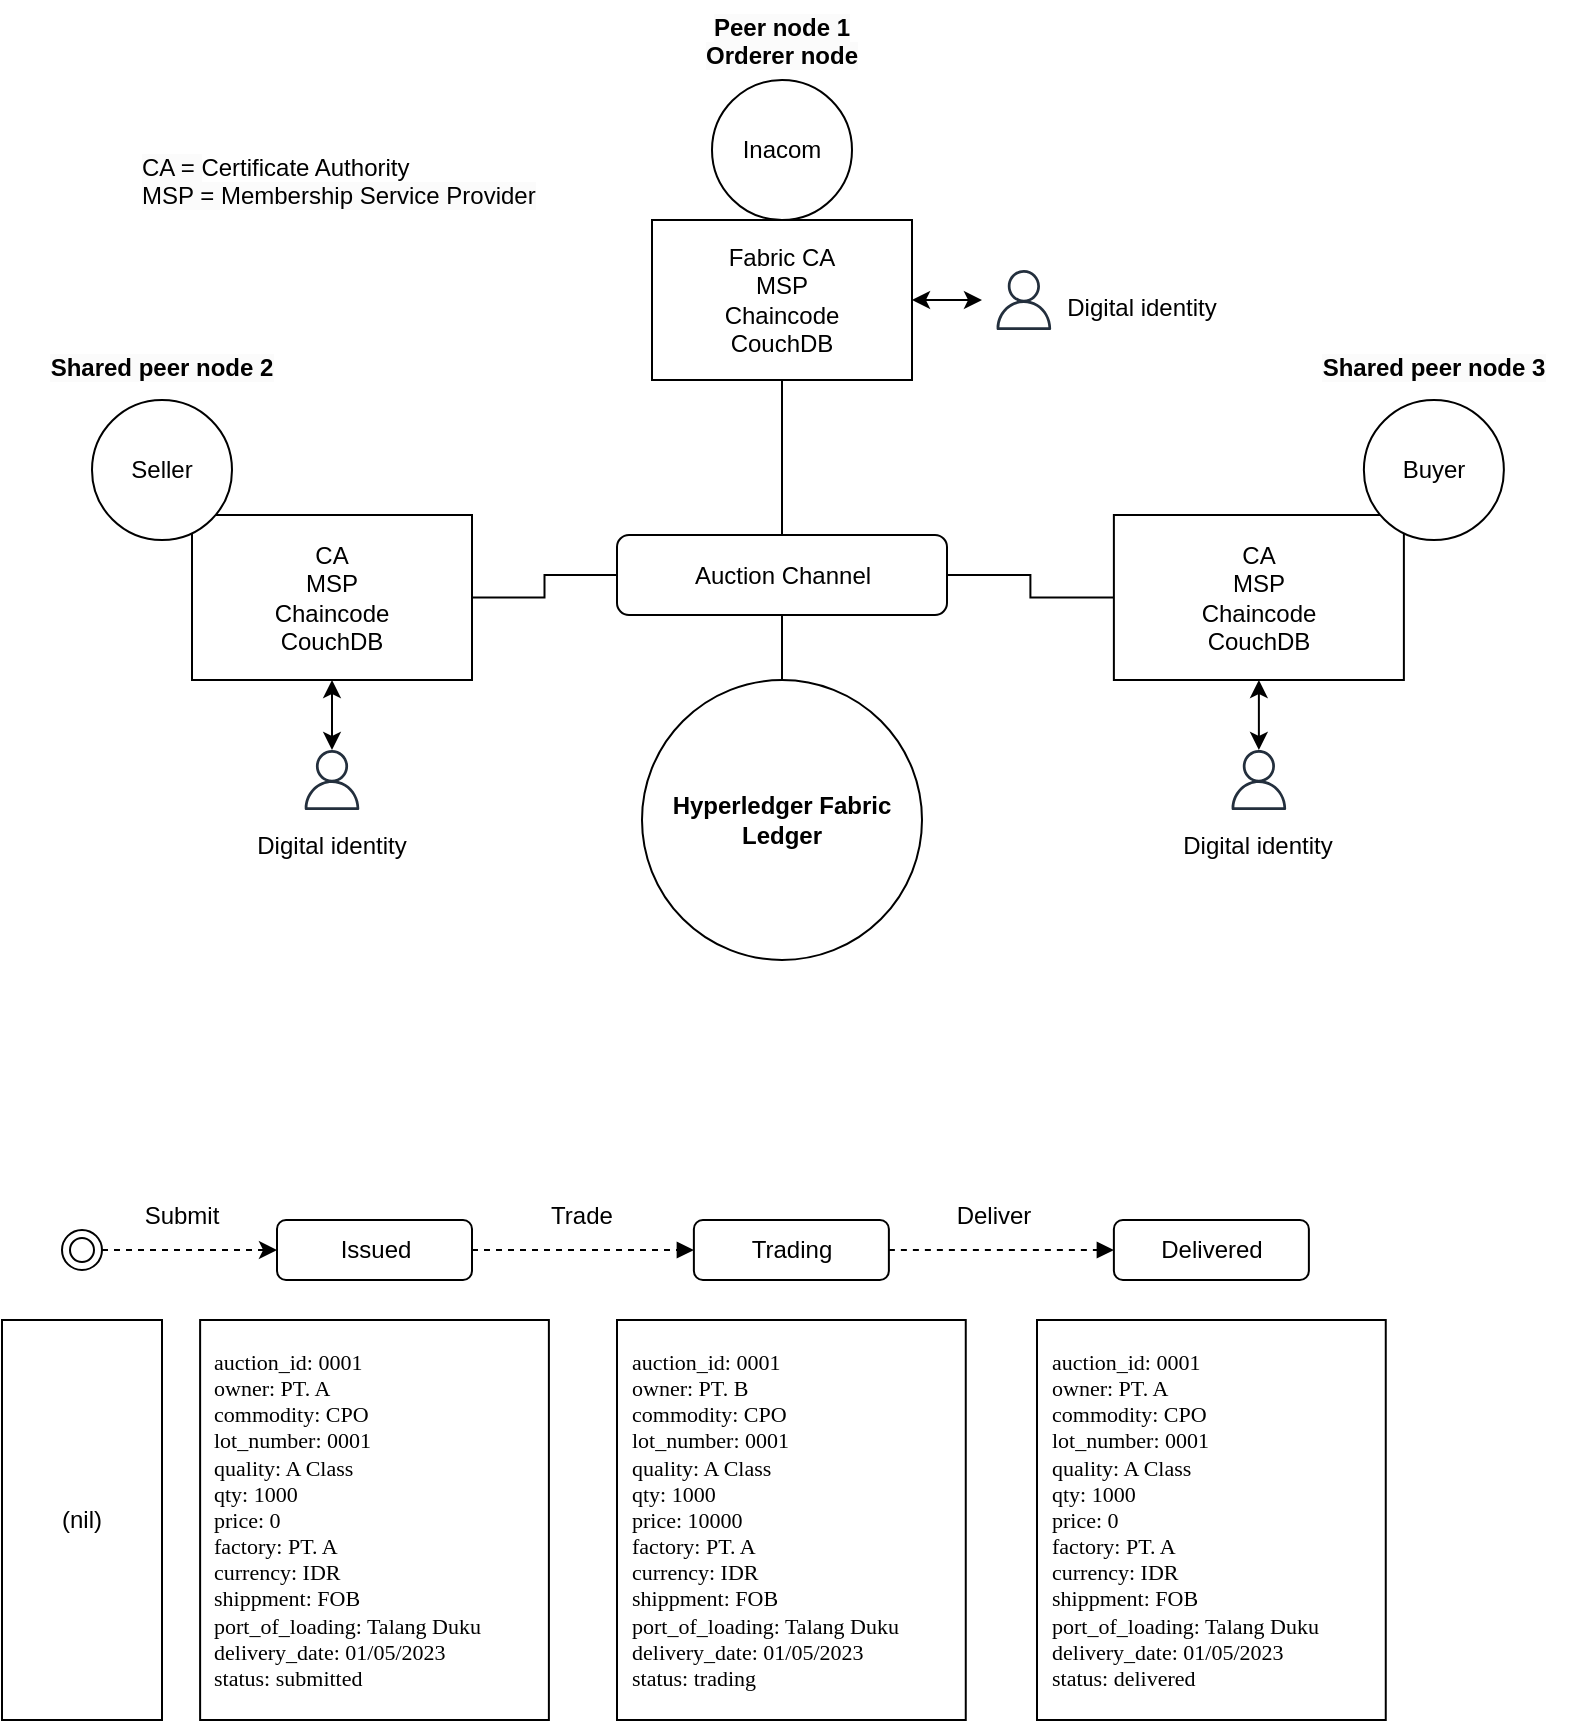 <mxfile version="21.5.0" type="github">
  <diagram name="Page-1" id="Z3g4uYWvn1TSTXRmDf2X">
    <mxGraphModel dx="1050" dy="623" grid="1" gridSize="10" guides="1" tooltips="1" connect="1" arrows="1" fold="1" page="1" pageScale="1" pageWidth="850" pageHeight="1100" math="0" shadow="0">
      <root>
        <mxCell id="0" />
        <mxCell id="1" parent="0" />
        <mxCell id="Afo-B2X1lhz9PmUoqlAG-33" style="edgeStyle=orthogonalEdgeStyle;rounded=0;orthogonalLoop=1;jettySize=auto;html=1;exitX=0;exitY=0.5;exitDx=0;exitDy=0;entryX=1;entryY=0.5;entryDx=0;entryDy=0;endArrow=none;endFill=0;" parent="1" source="Afo-B2X1lhz9PmUoqlAG-22" target="Afo-B2X1lhz9PmUoqlAG-12" edge="1">
          <mxGeometry relative="1" as="geometry" />
        </mxCell>
        <mxCell id="Afo-B2X1lhz9PmUoqlAG-22" value="CA&lt;br style=&quot;border-color: var(--border-color);&quot;&gt;MSP&lt;br&gt;Chaincode&lt;br&gt;CouchDB" style="rounded=0;whiteSpace=wrap;html=1;" parent="1" vertex="1">
          <mxGeometry x="555.94" y="277.5" width="145" height="82.5" as="geometry" />
        </mxCell>
        <mxCell id="Afo-B2X1lhz9PmUoqlAG-34" style="edgeStyle=orthogonalEdgeStyle;rounded=0;orthogonalLoop=1;jettySize=auto;html=1;exitX=1;exitY=0.5;exitDx=0;exitDy=0;entryX=0;entryY=0.5;entryDx=0;entryDy=0;endArrow=none;endFill=0;" parent="1" source="Afo-B2X1lhz9PmUoqlAG-21" target="Afo-B2X1lhz9PmUoqlAG-12" edge="1">
          <mxGeometry relative="1" as="geometry" />
        </mxCell>
        <mxCell id="Afo-B2X1lhz9PmUoqlAG-21" value="CA&lt;br&gt;MSP&lt;br&gt;Chaincode&lt;br&gt;CouchDB" style="rounded=0;whiteSpace=wrap;html=1;" parent="1" vertex="1">
          <mxGeometry x="95" y="277.5" width="140" height="82.5" as="geometry" />
        </mxCell>
        <mxCell id="Afo-B2X1lhz9PmUoqlAG-1" value="Hyperledger Fabric&lt;br&gt;Ledger" style="ellipse;whiteSpace=wrap;html=1;aspect=fixed;fontStyle=1" parent="1" vertex="1">
          <mxGeometry x="320" y="360" width="140" height="140" as="geometry" />
        </mxCell>
        <mxCell id="Afo-B2X1lhz9PmUoqlAG-24" style="edgeStyle=orthogonalEdgeStyle;rounded=0;orthogonalLoop=1;jettySize=auto;html=1;exitX=0.5;exitY=1;exitDx=0;exitDy=0;entryX=0.5;entryY=0;entryDx=0;entryDy=0;endArrow=none;endFill=0;" parent="1" source="Afo-B2X1lhz9PmUoqlAG-2" target="Afo-B2X1lhz9PmUoqlAG-12" edge="1">
          <mxGeometry relative="1" as="geometry" />
        </mxCell>
        <mxCell id="Afo-B2X1lhz9PmUoqlAG-2" value="Fabric CA&lt;br style=&quot;border-color: var(--border-color);&quot;&gt;MSP&lt;br&gt;Chaincode&lt;br&gt;CouchDB" style="rounded=0;whiteSpace=wrap;html=1;" parent="1" vertex="1">
          <mxGeometry x="325" y="130" width="130" height="80" as="geometry" />
        </mxCell>
        <mxCell id="Afo-B2X1lhz9PmUoqlAG-10" value="" style="shape=image;html=1;verticalAlign=top;verticalLabelPosition=bottom;labelBackgroundColor=#ffffff;imageAspect=0;aspect=fixed;image=https://cdn1.iconfinder.com/data/icons/cryptocurrency-blockchain-fintech-free/32/Cryptocurrency_blockchain_data-37-128.png" parent="1" vertex="1">
          <mxGeometry x="365" y="445" width="50" height="50" as="geometry" />
        </mxCell>
        <mxCell id="Afo-B2X1lhz9PmUoqlAG-7" value="Inacom" style="ellipse;whiteSpace=wrap;html=1;aspect=fixed;" parent="1" vertex="1">
          <mxGeometry x="355" y="60" width="70" height="70" as="geometry" />
        </mxCell>
        <mxCell id="Afo-B2X1lhz9PmUoqlAG-29" style="edgeStyle=orthogonalEdgeStyle;rounded=0;orthogonalLoop=1;jettySize=auto;html=1;exitX=0.5;exitY=1;exitDx=0;exitDy=0;entryX=0.5;entryY=0;entryDx=0;entryDy=0;endArrow=none;endFill=0;" parent="1" source="Afo-B2X1lhz9PmUoqlAG-12" target="Afo-B2X1lhz9PmUoqlAG-1" edge="1">
          <mxGeometry relative="1" as="geometry" />
        </mxCell>
        <mxCell id="Afo-B2X1lhz9PmUoqlAG-12" value="Auction Channel" style="rounded=1;whiteSpace=wrap;html=1;" parent="1" vertex="1">
          <mxGeometry x="307.5" y="287.5" width="165" height="40" as="geometry" />
        </mxCell>
        <mxCell id="Afo-B2X1lhz9PmUoqlAG-16" value="Seller" style="ellipse;whiteSpace=wrap;html=1;aspect=fixed;" parent="1" vertex="1">
          <mxGeometry x="45" y="220" width="70" height="70" as="geometry" />
        </mxCell>
        <mxCell id="Afo-B2X1lhz9PmUoqlAG-17" value="Buyer" style="ellipse;whiteSpace=wrap;html=1;aspect=fixed;" parent="1" vertex="1">
          <mxGeometry x="680.94" y="220" width="70" height="70" as="geometry" />
        </mxCell>
        <mxCell id="Afo-B2X1lhz9PmUoqlAG-36" value="Issued" style="rounded=1;whiteSpace=wrap;html=1;" parent="1" vertex="1">
          <mxGeometry x="137.5" y="630" width="97.5" height="30" as="geometry" />
        </mxCell>
        <mxCell id="Afo-B2X1lhz9PmUoqlAG-53" style="edgeStyle=orthogonalEdgeStyle;rounded=0;orthogonalLoop=1;jettySize=auto;html=1;exitX=1;exitY=0.5;exitDx=0;exitDy=0;entryX=0;entryY=0.5;entryDx=0;entryDy=0;dashed=1;endArrow=block;endFill=1;" parent="1" source="Afo-B2X1lhz9PmUoqlAG-36" target="Afo-B2X1lhz9PmUoqlAG-38" edge="1">
          <mxGeometry relative="1" as="geometry">
            <mxPoint x="438.75" y="645" as="sourcePoint" />
          </mxGeometry>
        </mxCell>
        <mxCell id="Afo-B2X1lhz9PmUoqlAG-54" style="edgeStyle=orthogonalEdgeStyle;rounded=0;orthogonalLoop=1;jettySize=auto;html=1;exitX=1;exitY=0.5;exitDx=0;exitDy=0;dashed=1;endArrow=block;endFill=1;" parent="1" source="Afo-B2X1lhz9PmUoqlAG-38" target="Afo-B2X1lhz9PmUoqlAG-40" edge="1">
          <mxGeometry relative="1" as="geometry" />
        </mxCell>
        <mxCell id="Afo-B2X1lhz9PmUoqlAG-38" value="Trading" style="rounded=1;whiteSpace=wrap;html=1;" parent="1" vertex="1">
          <mxGeometry x="345.94" y="630" width="97.5" height="30" as="geometry" />
        </mxCell>
        <mxCell id="Afo-B2X1lhz9PmUoqlAG-40" value="Delivered" style="rounded=1;whiteSpace=wrap;html=1;" parent="1" vertex="1">
          <mxGeometry x="555.94" y="630" width="97.5" height="30" as="geometry" />
        </mxCell>
        <mxCell id="Afo-B2X1lhz9PmUoqlAG-51" style="edgeStyle=orthogonalEdgeStyle;rounded=0;orthogonalLoop=1;jettySize=auto;html=1;exitX=1;exitY=0.5;exitDx=0;exitDy=0;dashed=1;" parent="1" source="Afo-B2X1lhz9PmUoqlAG-49" target="Afo-B2X1lhz9PmUoqlAG-36" edge="1">
          <mxGeometry relative="1" as="geometry" />
        </mxCell>
        <mxCell id="Afo-B2X1lhz9PmUoqlAG-49" value="" style="ellipse;shape=doubleEllipse;html=1;dashed=0;whiteSpace=wrap;aspect=fixed;" parent="1" vertex="1">
          <mxGeometry x="30" y="635" width="20" height="20" as="geometry" />
        </mxCell>
        <mxCell id="Afo-B2X1lhz9PmUoqlAG-56" value="(nil)" style="rounded=0;whiteSpace=wrap;html=1;" parent="1" vertex="1">
          <mxGeometry y="680" width="80" height="200" as="geometry" />
        </mxCell>
        <mxCell id="Afo-B2X1lhz9PmUoqlAG-57" value="&lt;div style=&quot;font-size: 11px;&quot;&gt;auction_id: 0001&lt;/div&gt;&lt;div style=&quot;font-size: 11px;&quot;&gt;owner: PT. A&lt;/div&gt;&lt;div style=&quot;font-size: 11px;&quot;&gt;commodity: CPO&lt;/div&gt;&lt;div style=&quot;font-size: 11px;&quot;&gt;lot_number: 0001&lt;/div&gt;&lt;div style=&quot;font-size: 11px;&quot;&gt;quality: A Class&lt;/div&gt;&lt;div style=&quot;font-size: 11px;&quot;&gt;qty: 1000&lt;/div&gt;&lt;div style=&quot;font-size: 11px;&quot;&gt;price: 0&lt;/div&gt;&lt;div style=&quot;font-size: 11px;&quot;&gt;factory: PT. A&lt;/div&gt;&lt;div style=&quot;font-size: 11px;&quot;&gt;currency: IDR&lt;/div&gt;&lt;div style=&quot;font-size: 11px;&quot;&gt;shippment: FOB&lt;/div&gt;&lt;div style=&quot;font-size: 11px;&quot;&gt;port_of_loading: Talang Duku&lt;span style=&quot;font-size: 11px;&quot;&gt;&lt;/span&gt;&lt;/div&gt;&lt;div style=&quot;font-size: 11px;&quot;&gt;delivery_date: 01/05/2023&lt;/div&gt;&lt;div style=&quot;font-size: 11px;&quot;&gt;status: submitted&lt;/div&gt;" style="rounded=0;whiteSpace=wrap;html=1;align=left;fontFamily=Verdana;labelBackgroundColor=none;spacingLeft=5;fontSize=11;" parent="1" vertex="1">
          <mxGeometry x="99.06" y="680" width="174.38" height="200" as="geometry" />
        </mxCell>
        <mxCell id="Afo-B2X1lhz9PmUoqlAG-67" value="&lt;div style=&quot;font-size: 11px;&quot;&gt;auction_id: 0001&lt;/div&gt;&lt;div style=&quot;font-size: 11px;&quot;&gt;owner: PT. B&lt;/div&gt;&lt;div style=&quot;font-size: 11px;&quot;&gt;commodity: CPO&lt;/div&gt;&lt;div style=&quot;font-size: 11px;&quot;&gt;lot_number: 0001&lt;/div&gt;&lt;div style=&quot;font-size: 11px;&quot;&gt;quality: A Class&lt;/div&gt;&lt;div style=&quot;font-size: 11px;&quot;&gt;qty: 1000&lt;/div&gt;&lt;div style=&quot;font-size: 11px;&quot;&gt;price: 10000&lt;/div&gt;&lt;div style=&quot;font-size: 11px;&quot;&gt;factory: PT. A&lt;/div&gt;&lt;div style=&quot;font-size: 11px;&quot;&gt;currency: IDR&lt;/div&gt;&lt;div style=&quot;font-size: 11px;&quot;&gt;shippment: FOB&lt;/div&gt;&lt;div style=&quot;font-size: 11px;&quot;&gt;port_of_loading: Talang Duku&lt;span style=&quot;font-size: 11px;&quot;&gt;&lt;/span&gt;&lt;/div&gt;&lt;div style=&quot;font-size: 11px;&quot;&gt;delivery_date: 01/05/2023&lt;/div&gt;&lt;div style=&quot;font-size: 11px;&quot;&gt;status: trading&lt;/div&gt;" style="rounded=0;whiteSpace=wrap;html=1;align=left;fontFamily=Verdana;labelBackgroundColor=none;spacingLeft=5;fontSize=11;" parent="1" vertex="1">
          <mxGeometry x="307.5" y="680" width="174.38" height="200" as="geometry" />
        </mxCell>
        <mxCell id="Afo-B2X1lhz9PmUoqlAG-68" value="&lt;div style=&quot;font-size: 11px;&quot;&gt;auction_id: 0001&lt;/div&gt;&lt;div style=&quot;font-size: 11px;&quot;&gt;owner: PT. A&lt;/div&gt;&lt;div style=&quot;font-size: 11px;&quot;&gt;commodity: CPO&lt;/div&gt;&lt;div style=&quot;font-size: 11px;&quot;&gt;lot_number: 0001&lt;/div&gt;&lt;div style=&quot;font-size: 11px;&quot;&gt;quality: A Class&lt;/div&gt;&lt;div style=&quot;font-size: 11px;&quot;&gt;qty: 1000&lt;/div&gt;&lt;div style=&quot;font-size: 11px;&quot;&gt;price: 0&lt;/div&gt;&lt;div style=&quot;font-size: 11px;&quot;&gt;factory: PT. A&lt;/div&gt;&lt;div style=&quot;font-size: 11px;&quot;&gt;currency: IDR&lt;/div&gt;&lt;div style=&quot;font-size: 11px;&quot;&gt;shippment: FOB&lt;/div&gt;&lt;div style=&quot;font-size: 11px;&quot;&gt;port_of_loading: Talang Duku&lt;span style=&quot;font-size: 11px;&quot;&gt;&lt;/span&gt;&lt;/div&gt;&lt;div style=&quot;font-size: 11px;&quot;&gt;delivery_date: 01/05/2023&lt;/div&gt;&lt;div style=&quot;font-size: 11px;&quot;&gt;status: delivered&lt;/div&gt;" style="rounded=0;whiteSpace=wrap;html=1;align=left;fontFamily=Verdana;labelBackgroundColor=none;spacingLeft=5;fontSize=11;" parent="1" vertex="1">
          <mxGeometry x="517.5" y="680" width="174.38" height="200" as="geometry" />
        </mxCell>
        <mxCell id="MJhWYfrW8yjqu5FU51jU-1" value="Submit" style="text;html=1;strokeColor=none;fillColor=none;align=center;verticalAlign=middle;whiteSpace=wrap;rounded=0;" parent="1" vertex="1">
          <mxGeometry x="60" y="613" width="60" height="30" as="geometry" />
        </mxCell>
        <mxCell id="MJhWYfrW8yjqu5FU51jU-4" value="Deliver" style="text;html=1;strokeColor=none;fillColor=none;align=center;verticalAlign=middle;whiteSpace=wrap;rounded=0;" parent="1" vertex="1">
          <mxGeometry x="465.94" y="613" width="60" height="30" as="geometry" />
        </mxCell>
        <mxCell id="AdlBNiU6N3Yqm_l1RB0n-1" value="Trade" style="text;html=1;strokeColor=none;fillColor=none;align=center;verticalAlign=middle;whiteSpace=wrap;rounded=0;" parent="1" vertex="1">
          <mxGeometry x="260" y="613" width="60" height="30" as="geometry" />
        </mxCell>
        <mxCell id="sXUqKAdQSx0fg5tm6CZo-1" value="&lt;b style=&quot;border-color: var(--border-color); color: rgb(0, 0, 0); font-family: Helvetica; font-size: 12px; font-style: normal; font-variant-ligatures: normal; font-variant-caps: normal; letter-spacing: normal; orphans: 2; text-indent: 0px; text-transform: none; widows: 2; word-spacing: 0px; -webkit-text-stroke-width: 0px; background-color: rgb(251, 251, 251); text-decoration-thickness: initial; text-decoration-style: initial; text-decoration-color: initial;&quot;&gt;Peer node 1&lt;br style=&quot;border-color: var(--border-color);&quot;&gt;&lt;/b&gt;&lt;b style=&quot;border-color: var(--border-color); color: rgb(0, 0, 0); font-family: Helvetica; font-size: 12px; font-style: normal; font-variant-ligatures: normal; font-variant-caps: normal; letter-spacing: normal; orphans: 2; text-indent: 0px; text-transform: none; widows: 2; word-spacing: 0px; -webkit-text-stroke-width: 0px; background-color: rgb(251, 251, 251); text-decoration-thickness: initial; text-decoration-style: initial; text-decoration-color: initial;&quot;&gt;Orderer node&lt;/b&gt;" style="text;whiteSpace=wrap;html=1;align=center;" parent="1" vertex="1">
          <mxGeometry x="335" y="20" width="110" height="50" as="geometry" />
        </mxCell>
        <mxCell id="sXUqKAdQSx0fg5tm6CZo-2" value="&lt;b style=&quot;border-color: var(--border-color); color: rgb(0, 0, 0); font-family: Helvetica; font-size: 12px; font-style: normal; font-variant-ligatures: normal; font-variant-caps: normal; letter-spacing: normal; orphans: 2; text-indent: 0px; text-transform: none; widows: 2; word-spacing: 0px; -webkit-text-stroke-width: 0px; background-color: rgb(251, 251, 251); text-decoration-thickness: initial; text-decoration-style: initial; text-decoration-color: initial;&quot;&gt;Shared peer node 2&lt;/b&gt;" style="text;whiteSpace=wrap;html=1;align=center;" parent="1" vertex="1">
          <mxGeometry x="10" y="190" width="140" height="40" as="geometry" />
        </mxCell>
        <mxCell id="sXUqKAdQSx0fg5tm6CZo-3" value="&lt;b style=&quot;border-color: var(--border-color); color: rgb(0, 0, 0); font-family: Helvetica; font-size: 12px; font-style: normal; font-variant-ligatures: normal; font-variant-caps: normal; letter-spacing: normal; orphans: 2; text-indent: 0px; text-transform: none; widows: 2; word-spacing: 0px; -webkit-text-stroke-width: 0px; background-color: rgb(251, 251, 251); text-decoration-thickness: initial; text-decoration-style: initial; text-decoration-color: initial;&quot;&gt;Shared peer node 3&lt;/b&gt;" style="text;whiteSpace=wrap;html=1;align=center;" parent="1" vertex="1">
          <mxGeometry x="645.94" y="190" width="140" height="40" as="geometry" />
        </mxCell>
        <mxCell id="sXUqKAdQSx0fg5tm6CZo-4" value="" style="sketch=0;outlineConnect=0;fontColor=#232F3E;gradientColor=none;fillColor=#232F3D;strokeColor=none;dashed=0;verticalLabelPosition=bottom;verticalAlign=top;align=center;html=1;fontSize=12;fontStyle=0;aspect=fixed;pointerEvents=1;shape=mxgraph.aws4.user;" parent="1" vertex="1">
          <mxGeometry x="495.94" y="155" width="30" height="30" as="geometry" />
        </mxCell>
        <mxCell id="sXUqKAdQSx0fg5tm6CZo-5" value="Digital identity" style="text;whiteSpace=wrap;html=1;align=center;" parent="1" vertex="1">
          <mxGeometry x="510" y="160" width="120" height="30" as="geometry" />
        </mxCell>
        <mxCell id="sXUqKAdQSx0fg5tm6CZo-10" value="" style="sketch=0;outlineConnect=0;fontColor=#232F3E;gradientColor=none;fillColor=#232F3D;strokeColor=none;dashed=0;verticalLabelPosition=bottom;verticalAlign=top;align=center;html=1;fontSize=12;fontStyle=0;aspect=fixed;pointerEvents=1;shape=mxgraph.aws4.user;" parent="1" vertex="1">
          <mxGeometry x="613.44" y="395" width="30" height="30" as="geometry" />
        </mxCell>
        <mxCell id="sXUqKAdQSx0fg5tm6CZo-11" value="Digital identity" style="text;whiteSpace=wrap;html=1;align=center;" parent="1" vertex="1">
          <mxGeometry x="568.44" y="429" width="120" height="30" as="geometry" />
        </mxCell>
        <mxCell id="sXUqKAdQSx0fg5tm6CZo-13" value="" style="sketch=0;outlineConnect=0;fontColor=#232F3E;gradientColor=none;fillColor=#232F3D;strokeColor=none;dashed=0;verticalLabelPosition=bottom;verticalAlign=top;align=center;html=1;fontSize=12;fontStyle=0;aspect=fixed;pointerEvents=1;shape=mxgraph.aws4.user;" parent="1" vertex="1">
          <mxGeometry x="150.0" y="395" width="30" height="30" as="geometry" />
        </mxCell>
        <mxCell id="sXUqKAdQSx0fg5tm6CZo-14" value="Digital identity" style="text;whiteSpace=wrap;html=1;align=center;" parent="1" vertex="1">
          <mxGeometry x="105.0" y="429" width="120" height="30" as="geometry" />
        </mxCell>
        <mxCell id="sXUqKAdQSx0fg5tm6CZo-16" value="" style="endArrow=classic;startArrow=classic;html=1;rounded=0;entryX=-0.268;entryY=0.5;entryDx=0;entryDy=0;entryPerimeter=0;exitX=1;exitY=0.5;exitDx=0;exitDy=0;" parent="1" source="Afo-B2X1lhz9PmUoqlAG-2" target="sXUqKAdQSx0fg5tm6CZo-4" edge="1">
          <mxGeometry width="50" height="50" relative="1" as="geometry">
            <mxPoint x="290" y="320" as="sourcePoint" />
            <mxPoint x="340" y="270" as="targetPoint" />
          </mxGeometry>
        </mxCell>
        <mxCell id="sXUqKAdQSx0fg5tm6CZo-17" value="" style="endArrow=classic;startArrow=classic;html=1;rounded=0;exitX=0.5;exitY=1;exitDx=0;exitDy=0;" parent="1" source="Afo-B2X1lhz9PmUoqlAG-22" target="sXUqKAdQSx0fg5tm6CZo-10" edge="1">
          <mxGeometry width="50" height="50" relative="1" as="geometry">
            <mxPoint x="465" y="180" as="sourcePoint" />
            <mxPoint x="500" y="180" as="targetPoint" />
          </mxGeometry>
        </mxCell>
        <mxCell id="sXUqKAdQSx0fg5tm6CZo-20" value="" style="endArrow=classic;startArrow=classic;html=1;rounded=0;exitX=0.5;exitY=1;exitDx=0;exitDy=0;" parent="1" source="Afo-B2X1lhz9PmUoqlAG-21" target="sXUqKAdQSx0fg5tm6CZo-13" edge="1">
          <mxGeometry width="50" height="50" relative="1" as="geometry">
            <mxPoint x="638" y="370" as="sourcePoint" />
            <mxPoint x="638" y="405" as="targetPoint" />
          </mxGeometry>
        </mxCell>
        <mxCell id="LIv1evne1bhPw-PwhiOW-1" value="&lt;span style=&quot;color: rgb(0, 0, 0); font-family: Helvetica; font-size: 12px; font-style: normal; font-variant-ligatures: normal; font-variant-caps: normal; font-weight: 400; letter-spacing: normal; orphans: 2; text-align: center; text-indent: 0px; text-transform: none; widows: 2; word-spacing: 0px; -webkit-text-stroke-width: 0px; background-color: rgb(251, 251, 251); text-decoration-thickness: initial; text-decoration-style: initial; text-decoration-color: initial; float: none; display: inline !important;&quot;&gt;CA =&amp;nbsp;&lt;/span&gt;Certificate Authority&lt;br style=&quot;border-color: var(--border-color); color: rgb(0, 0, 0); font-family: Helvetica; font-size: 12px; font-style: normal; font-variant-ligatures: normal; font-variant-caps: normal; font-weight: 400; letter-spacing: normal; orphans: 2; text-align: center; text-indent: 0px; text-transform: none; widows: 2; word-spacing: 0px; -webkit-text-stroke-width: 0px; background-color: rgb(251, 251, 251); text-decoration-thickness: initial; text-decoration-style: initial; text-decoration-color: initial;&quot;&gt;&lt;span style=&quot;color: rgb(0, 0, 0); font-family: Helvetica; font-size: 12px; font-style: normal; font-variant-ligatures: normal; font-variant-caps: normal; font-weight: 400; letter-spacing: normal; orphans: 2; text-align: center; text-indent: 0px; text-transform: none; widows: 2; word-spacing: 0px; -webkit-text-stroke-width: 0px; background-color: rgb(251, 251, 251); text-decoration-thickness: initial; text-decoration-style: initial; text-decoration-color: initial; float: none; display: inline !important;&quot;&gt;MSP =&amp;nbsp;Membership Service Provider&lt;/span&gt;" style="text;whiteSpace=wrap;html=1;" vertex="1" parent="1">
          <mxGeometry x="68.44" y="90" width="205" height="50" as="geometry" />
        </mxCell>
      </root>
    </mxGraphModel>
  </diagram>
</mxfile>
